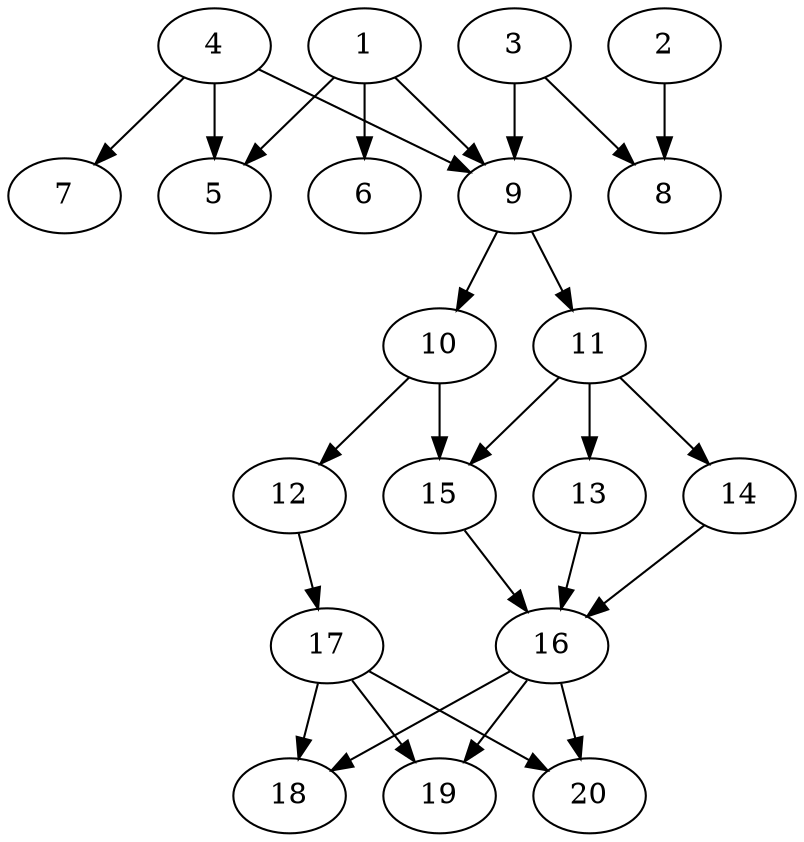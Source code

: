 // DAG automatically generated by daggen at Tue Jul 23 14:27:02 2019
// ./daggen --dot -n 20 --ccr 0.3 --fat 0.5 --regular 0.5 --density 0.7 --mindata 5242880 --maxdata 52428800 
digraph G {
  1 [size="149200213", alpha="0.18", expect_size="44760064"] 
  1 -> 5 [size ="44760064"]
  1 -> 6 [size ="44760064"]
  1 -> 9 [size ="44760064"]
  2 [size="28378453", alpha="0.06", expect_size="8513536"] 
  2 -> 8 [size ="8513536"]
  3 [size="55313067", alpha="0.06", expect_size="16593920"] 
  3 -> 8 [size ="16593920"]
  3 -> 9 [size ="16593920"]
  4 [size="39567360", alpha="0.18", expect_size="11870208"] 
  4 -> 5 [size ="11870208"]
  4 -> 7 [size ="11870208"]
  4 -> 9 [size ="11870208"]
  5 [size="78629547", alpha="0.20", expect_size="23588864"] 
  6 [size="37748053", alpha="0.06", expect_size="11324416"] 
  7 [size="68911787", alpha="0.16", expect_size="20673536"] 
  8 [size="31112533", alpha="0.08", expect_size="9333760"] 
  9 [size="122088107", alpha="0.05", expect_size="36626432"] 
  9 -> 10 [size ="36626432"]
  9 -> 11 [size ="36626432"]
  10 [size="156153173", alpha="0.07", expect_size="46845952"] 
  10 -> 12 [size ="46845952"]
  10 -> 15 [size ="46845952"]
  11 [size="148469760", alpha="0.15", expect_size="44540928"] 
  11 -> 13 [size ="44540928"]
  11 -> 14 [size ="44540928"]
  11 -> 15 [size ="44540928"]
  12 [size="132338347", alpha="0.20", expect_size="39701504"] 
  12 -> 17 [size ="39701504"]
  13 [size="22712320", alpha="0.01", expect_size="6813696"] 
  13 -> 16 [size ="6813696"]
  14 [size="68488533", alpha="0.07", expect_size="20546560"] 
  14 -> 16 [size ="20546560"]
  15 [size="55070720", alpha="0.01", expect_size="16521216"] 
  15 -> 16 [size ="16521216"]
  16 [size="51831467", alpha="0.12", expect_size="15549440"] 
  16 -> 18 [size ="15549440"]
  16 -> 19 [size ="15549440"]
  16 -> 20 [size ="15549440"]
  17 [size="102212267", alpha="0.15", expect_size="30663680"] 
  17 -> 18 [size ="30663680"]
  17 -> 19 [size ="30663680"]
  17 -> 20 [size ="30663680"]
  18 [size="72280747", alpha="0.06", expect_size="21684224"] 
  19 [size="132447573", alpha="0.10", expect_size="39734272"] 
  20 [size="171584853", alpha="0.08", expect_size="51475456"] 
}
